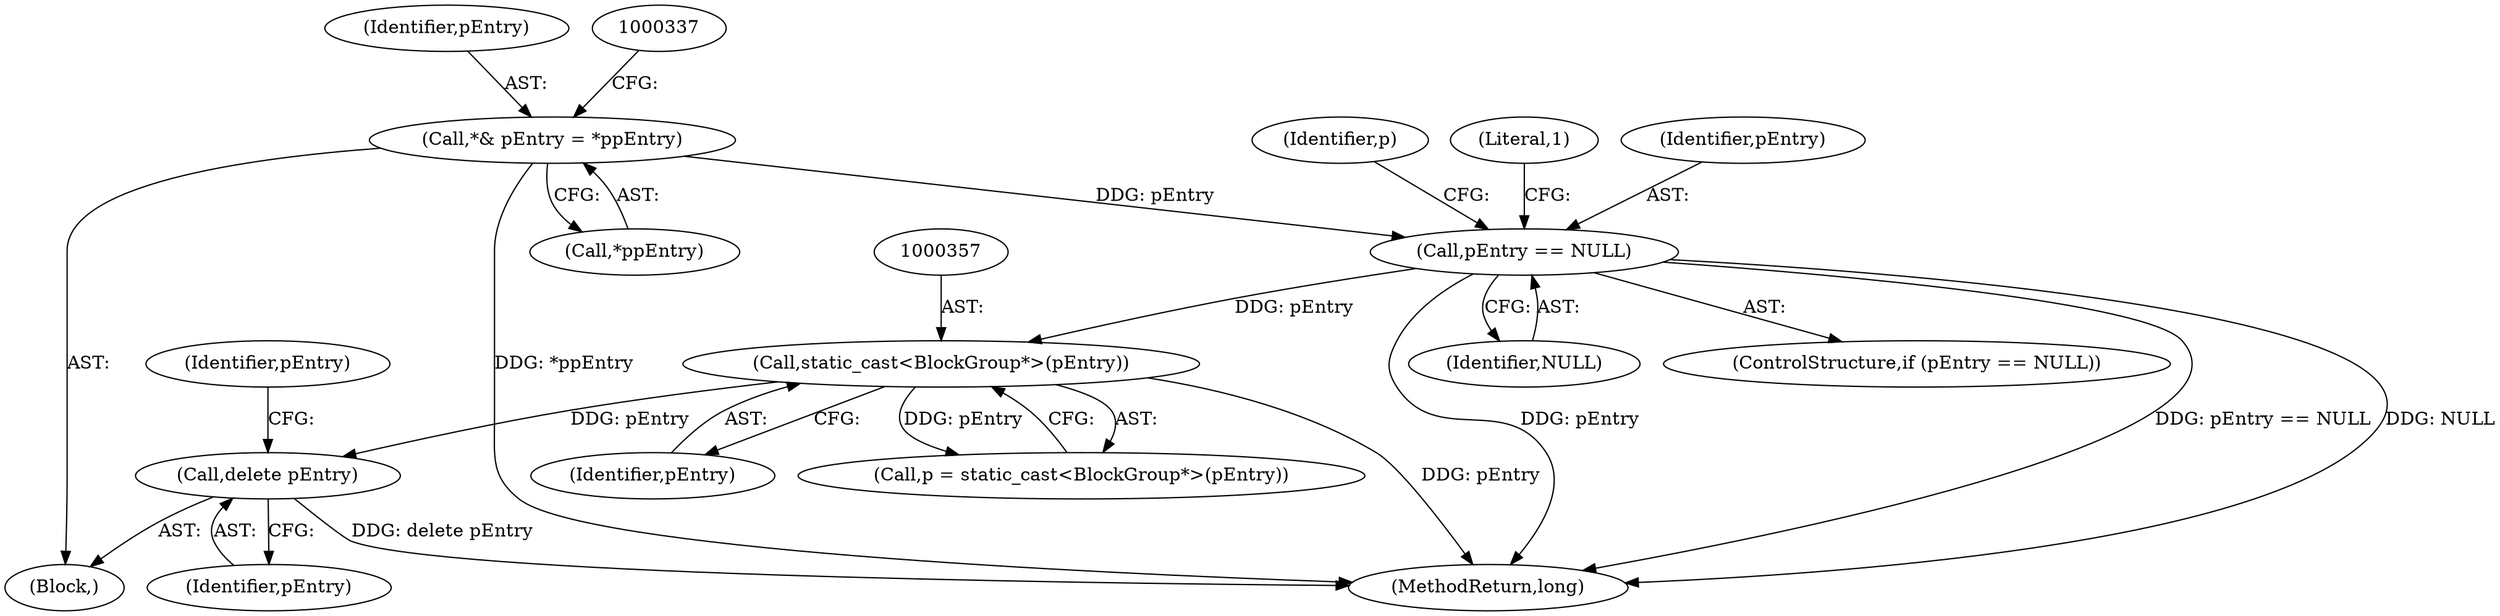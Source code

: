 digraph "1_Android_04839626ed859623901ebd3a5fd483982186b59d_20@API" {
"1000372" [label="(Call,delete pEntry)"];
"1000356" [label="(Call,static_cast<BlockGroup*>(pEntry))"];
"1000348" [label="(Call,pEntry == NULL)"];
"1000332" [label="(Call,*& pEntry = *ppEntry)"];
"1000358" [label="(Identifier,pEntry)"];
"1000355" [label="(Identifier,p)"];
"1000353" [label="(Literal,1)"];
"1000350" [label="(Identifier,NULL)"];
"1000333" [label="(Identifier,pEntry)"];
"1000354" [label="(Call,p = static_cast<BlockGroup*>(pEntry))"];
"1000349" [label="(Identifier,pEntry)"];
"1000334" [label="(Call,*ppEntry)"];
"1000372" [label="(Call,delete pEntry)"];
"1000373" [label="(Identifier,pEntry)"];
"1000375" [label="(Identifier,pEntry)"];
"1000121" [label="(Block,)"];
"1000356" [label="(Call,static_cast<BlockGroup*>(pEntry))"];
"1000348" [label="(Call,pEntry == NULL)"];
"1000347" [label="(ControlStructure,if (pEntry == NULL))"];
"1000332" [label="(Call,*& pEntry = *ppEntry)"];
"1000379" [label="(MethodReturn,long)"];
"1000372" -> "1000121"  [label="AST: "];
"1000372" -> "1000373"  [label="CFG: "];
"1000373" -> "1000372"  [label="AST: "];
"1000375" -> "1000372"  [label="CFG: "];
"1000372" -> "1000379"  [label="DDG: delete pEntry"];
"1000356" -> "1000372"  [label="DDG: pEntry"];
"1000356" -> "1000354"  [label="AST: "];
"1000356" -> "1000358"  [label="CFG: "];
"1000357" -> "1000356"  [label="AST: "];
"1000358" -> "1000356"  [label="AST: "];
"1000354" -> "1000356"  [label="CFG: "];
"1000356" -> "1000379"  [label="DDG: pEntry"];
"1000356" -> "1000354"  [label="DDG: pEntry"];
"1000348" -> "1000356"  [label="DDG: pEntry"];
"1000348" -> "1000347"  [label="AST: "];
"1000348" -> "1000350"  [label="CFG: "];
"1000349" -> "1000348"  [label="AST: "];
"1000350" -> "1000348"  [label="AST: "];
"1000353" -> "1000348"  [label="CFG: "];
"1000355" -> "1000348"  [label="CFG: "];
"1000348" -> "1000379"  [label="DDG: pEntry"];
"1000348" -> "1000379"  [label="DDG: pEntry == NULL"];
"1000348" -> "1000379"  [label="DDG: NULL"];
"1000332" -> "1000348"  [label="DDG: pEntry"];
"1000332" -> "1000121"  [label="AST: "];
"1000332" -> "1000334"  [label="CFG: "];
"1000333" -> "1000332"  [label="AST: "];
"1000334" -> "1000332"  [label="AST: "];
"1000337" -> "1000332"  [label="CFG: "];
"1000332" -> "1000379"  [label="DDG: *ppEntry"];
}
